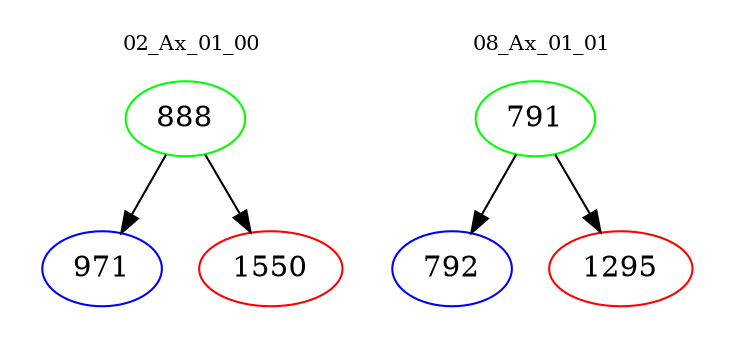 digraph{
subgraph cluster_0 {
color = white
label = "02_Ax_01_00";
fontsize=10;
T0_888 [label="888", color="green"]
T0_888 -> T0_971 [color="black"]
T0_971 [label="971", color="blue"]
T0_888 -> T0_1550 [color="black"]
T0_1550 [label="1550", color="red"]
}
subgraph cluster_1 {
color = white
label = "08_Ax_01_01";
fontsize=10;
T1_791 [label="791", color="green"]
T1_791 -> T1_792 [color="black"]
T1_792 [label="792", color="blue"]
T1_791 -> T1_1295 [color="black"]
T1_1295 [label="1295", color="red"]
}
}
